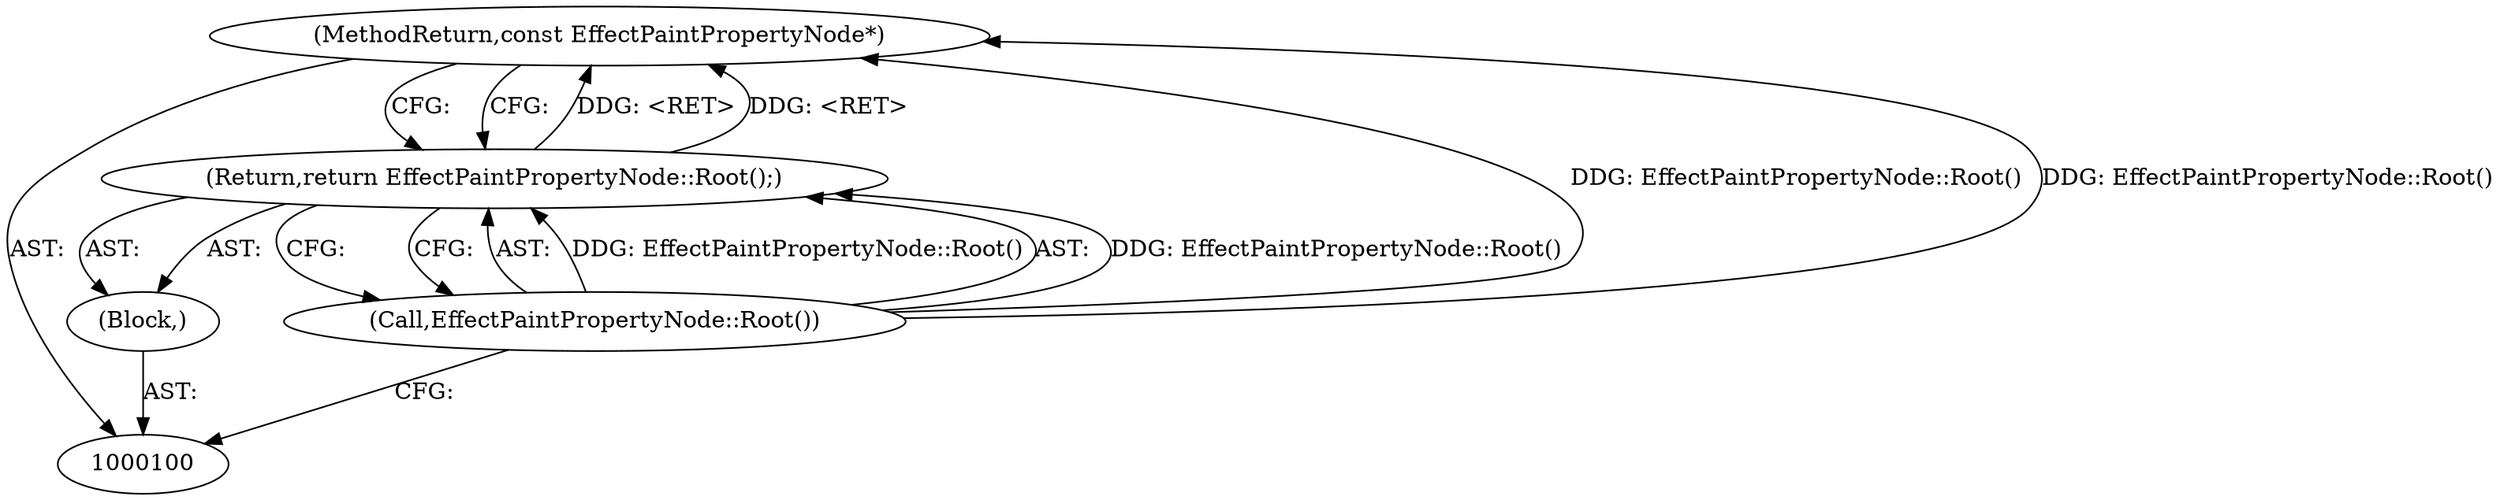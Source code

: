 digraph "1_Chrome_f911e11e7f6b5c0d6f5ee694a9871de6619889f7_31" {
"1000104" [label="(MethodReturn,const EffectPaintPropertyNode*)"];
"1000101" [label="(Block,)"];
"1000102" [label="(Return,return EffectPaintPropertyNode::Root();)"];
"1000103" [label="(Call,EffectPaintPropertyNode::Root())"];
"1000104" -> "1000100"  [label="AST: "];
"1000104" -> "1000102"  [label="CFG: "];
"1000103" -> "1000104"  [label="DDG: EffectPaintPropertyNode::Root()"];
"1000102" -> "1000104"  [label="DDG: <RET>"];
"1000101" -> "1000100"  [label="AST: "];
"1000102" -> "1000101"  [label="AST: "];
"1000102" -> "1000101"  [label="AST: "];
"1000102" -> "1000103"  [label="CFG: "];
"1000103" -> "1000102"  [label="AST: "];
"1000104" -> "1000102"  [label="CFG: "];
"1000102" -> "1000104"  [label="DDG: <RET>"];
"1000103" -> "1000102"  [label="DDG: EffectPaintPropertyNode::Root()"];
"1000103" -> "1000102"  [label="AST: "];
"1000103" -> "1000100"  [label="CFG: "];
"1000102" -> "1000103"  [label="CFG: "];
"1000103" -> "1000104"  [label="DDG: EffectPaintPropertyNode::Root()"];
"1000103" -> "1000102"  [label="DDG: EffectPaintPropertyNode::Root()"];
}
